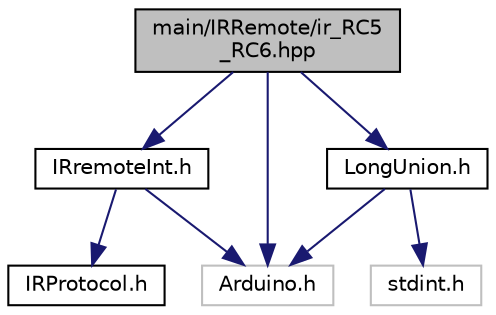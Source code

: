 digraph "main/IRRemote/ir_RC5_RC6.hpp"
{
 // LATEX_PDF_SIZE
  edge [fontname="Helvetica",fontsize="10",labelfontname="Helvetica",labelfontsize="10"];
  node [fontname="Helvetica",fontsize="10",shape=record];
  Node1 [label="main/IRRemote/ir_RC5\l_RC6.hpp",height=0.2,width=0.4,color="black", fillcolor="grey75", style="filled", fontcolor="black",tooltip=" "];
  Node1 -> Node2 [color="midnightblue",fontsize="10",style="solid",fontname="Helvetica"];
  Node2 [label="Arduino.h",height=0.2,width=0.4,color="grey75", fillcolor="white", style="filled",tooltip=" "];
  Node1 -> Node3 [color="midnightblue",fontsize="10",style="solid",fontname="Helvetica"];
  Node3 [label="IRremoteInt.h",height=0.2,width=0.4,color="black", fillcolor="white", style="filled",URL="$_i_r_remote_2_i_rremote_int_8h.html",tooltip="Contains all declarations required for the interface to IRremote. Could not be named IRremote...."];
  Node3 -> Node2 [color="midnightblue",fontsize="10",style="solid",fontname="Helvetica"];
  Node3 -> Node4 [color="midnightblue",fontsize="10",style="solid",fontname="Helvetica"];
  Node4 [label="IRProtocol.h",height=0.2,width=0.4,color="black", fillcolor="white", style="filled",URL="$_i_r_remote_2_i_r_protocol_8h.html",tooltip="Common declarations for receiving and sending."];
  Node1 -> Node5 [color="midnightblue",fontsize="10",style="solid",fontname="Helvetica"];
  Node5 [label="LongUnion.h",height=0.2,width=0.4,color="black", fillcolor="white", style="filled",URL="$_i_r_remote_2_long_union_8h.html",tooltip=" "];
  Node5 -> Node2 [color="midnightblue",fontsize="10",style="solid",fontname="Helvetica"];
  Node5 -> Node6 [color="midnightblue",fontsize="10",style="solid",fontname="Helvetica"];
  Node6 [label="stdint.h",height=0.2,width=0.4,color="grey75", fillcolor="white", style="filled",tooltip=" "];
}
